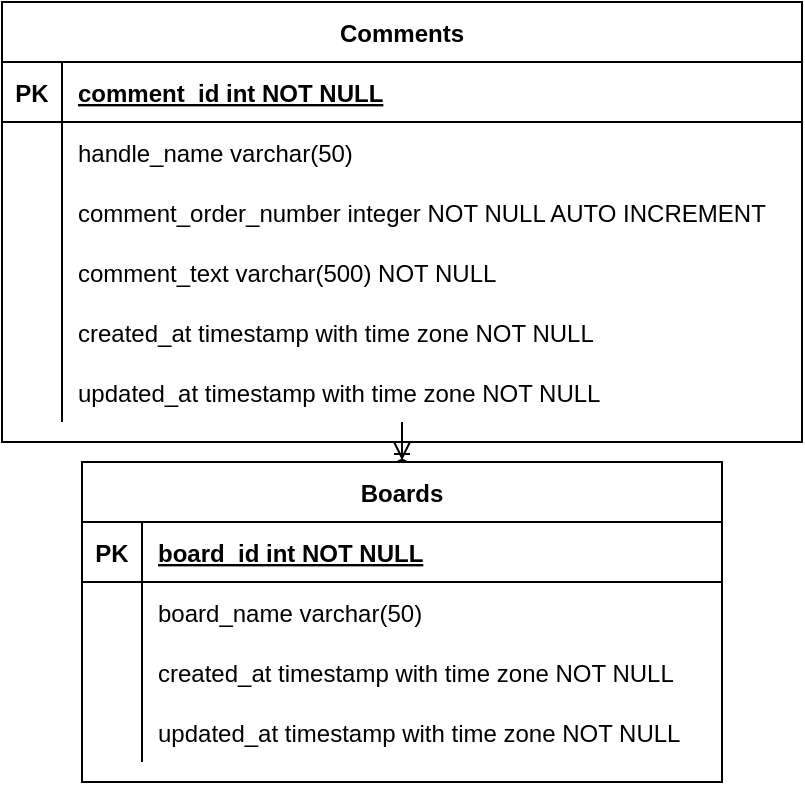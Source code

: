 <mxfile>
    <diagram id="R2lEEEUBdFMjLlhIrx00" name="Page-1">
        <mxGraphModel dx="626" dy="445" grid="1" gridSize="10" guides="1" tooltips="1" connect="1" arrows="1" fold="1" page="1" pageScale="1" pageWidth="850" pageHeight="1100" math="0" shadow="0" extFonts="Permanent Marker^https://fonts.googleapis.com/css?family=Permanent+Marker">
            <root>
                <mxCell id="0"/>
                <mxCell id="1" parent="0"/>
                <mxCell id="2Nbfj4_2pB3e8aUlFarP-18" style="edgeStyle=orthogonalEdgeStyle;rounded=0;orthogonalLoop=1;jettySize=auto;html=1;entryX=0.5;entryY=0;entryDx=0;entryDy=0;endArrow=ERone;endFill=0;startArrow=ERzeroToMany;startFill=0;" parent="1" source="ctsZYJ_Ft5Dsu8GefjpD-1" target="2Nbfj4_2pB3e8aUlFarP-1" edge="1">
                    <mxGeometry relative="1" as="geometry"/>
                </mxCell>
                <mxCell id="ctsZYJ_Ft5Dsu8GefjpD-1" value="Comments" style="shape=table;startSize=30;container=1;collapsible=1;childLayout=tableLayout;fixedRows=1;rowLines=0;fontStyle=1;align=center;resizeLast=1;" parent="1" vertex="1">
                    <mxGeometry x="80" y="200" width="400" height="220" as="geometry"/>
                </mxCell>
                <mxCell id="ctsZYJ_Ft5Dsu8GefjpD-2" value="" style="shape=partialRectangle;collapsible=0;dropTarget=0;pointerEvents=0;fillColor=none;points=[[0,0.5],[1,0.5]];portConstraint=eastwest;top=0;left=0;right=0;bottom=1;" parent="ctsZYJ_Ft5Dsu8GefjpD-1" vertex="1">
                    <mxGeometry y="30" width="400" height="30" as="geometry"/>
                </mxCell>
                <mxCell id="ctsZYJ_Ft5Dsu8GefjpD-3" value="PK" style="shape=partialRectangle;overflow=hidden;connectable=0;fillColor=none;top=0;left=0;bottom=0;right=0;fontStyle=1;" parent="ctsZYJ_Ft5Dsu8GefjpD-2" vertex="1">
                    <mxGeometry width="30" height="30" as="geometry">
                        <mxRectangle width="30" height="30" as="alternateBounds"/>
                    </mxGeometry>
                </mxCell>
                <mxCell id="ctsZYJ_Ft5Dsu8GefjpD-4" value="comment_id int NOT NULL " style="shape=partialRectangle;overflow=hidden;connectable=0;fillColor=none;top=0;left=0;bottom=0;right=0;align=left;spacingLeft=6;fontStyle=5;" parent="ctsZYJ_Ft5Dsu8GefjpD-2" vertex="1">
                    <mxGeometry x="30" width="370" height="30" as="geometry">
                        <mxRectangle width="370" height="30" as="alternateBounds"/>
                    </mxGeometry>
                </mxCell>
                <mxCell id="ctsZYJ_Ft5Dsu8GefjpD-5" value="" style="shape=partialRectangle;collapsible=0;dropTarget=0;pointerEvents=0;fillColor=none;points=[[0,0.5],[1,0.5]];portConstraint=eastwest;top=0;left=0;right=0;bottom=0;" parent="ctsZYJ_Ft5Dsu8GefjpD-1" vertex="1">
                    <mxGeometry y="60" width="400" height="30" as="geometry"/>
                </mxCell>
                <mxCell id="ctsZYJ_Ft5Dsu8GefjpD-6" value="" style="shape=partialRectangle;overflow=hidden;connectable=0;fillColor=none;top=0;left=0;bottom=0;right=0;" parent="ctsZYJ_Ft5Dsu8GefjpD-5" vertex="1">
                    <mxGeometry width="30" height="30" as="geometry">
                        <mxRectangle width="30" height="30" as="alternateBounds"/>
                    </mxGeometry>
                </mxCell>
                <mxCell id="ctsZYJ_Ft5Dsu8GefjpD-7" value="handle_name varchar(50)" style="shape=partialRectangle;overflow=hidden;connectable=0;fillColor=none;top=0;left=0;bottom=0;right=0;align=left;spacingLeft=6;" parent="ctsZYJ_Ft5Dsu8GefjpD-5" vertex="1">
                    <mxGeometry x="30" width="370" height="30" as="geometry">
                        <mxRectangle width="370" height="30" as="alternateBounds"/>
                    </mxGeometry>
                </mxCell>
                <mxCell id="ctsZYJ_Ft5Dsu8GefjpD-8" value="" style="shape=partialRectangle;collapsible=0;dropTarget=0;pointerEvents=0;fillColor=none;points=[[0,0.5],[1,0.5]];portConstraint=eastwest;top=0;left=0;right=0;bottom=0;" parent="ctsZYJ_Ft5Dsu8GefjpD-1" vertex="1">
                    <mxGeometry y="90" width="400" height="30" as="geometry"/>
                </mxCell>
                <mxCell id="ctsZYJ_Ft5Dsu8GefjpD-9" value="" style="shape=partialRectangle;overflow=hidden;connectable=0;fillColor=none;top=0;left=0;bottom=0;right=0;" parent="ctsZYJ_Ft5Dsu8GefjpD-8" vertex="1">
                    <mxGeometry width="30" height="30" as="geometry">
                        <mxRectangle width="30" height="30" as="alternateBounds"/>
                    </mxGeometry>
                </mxCell>
                <mxCell id="ctsZYJ_Ft5Dsu8GefjpD-10" value="comment_order_number integer NOT NULL AUTO INCREMENT" style="shape=partialRectangle;overflow=hidden;connectable=0;fillColor=none;top=0;left=0;bottom=0;right=0;align=left;spacingLeft=6;" parent="ctsZYJ_Ft5Dsu8GefjpD-8" vertex="1">
                    <mxGeometry x="30" width="370" height="30" as="geometry">
                        <mxRectangle width="370" height="30" as="alternateBounds"/>
                    </mxGeometry>
                </mxCell>
                <mxCell id="5" value="" style="shape=partialRectangle;collapsible=0;dropTarget=0;pointerEvents=0;fillColor=none;points=[[0,0.5],[1,0.5]];portConstraint=eastwest;top=0;left=0;right=0;bottom=0;" vertex="1" parent="ctsZYJ_Ft5Dsu8GefjpD-1">
                    <mxGeometry y="120" width="400" height="30" as="geometry"/>
                </mxCell>
                <mxCell id="6" value="" style="shape=partialRectangle;overflow=hidden;connectable=0;fillColor=none;top=0;left=0;bottom=0;right=0;" vertex="1" parent="5">
                    <mxGeometry width="30" height="30" as="geometry">
                        <mxRectangle width="30" height="30" as="alternateBounds"/>
                    </mxGeometry>
                </mxCell>
                <mxCell id="7" value="comment_text varchar(500) NOT NULL" style="shape=partialRectangle;overflow=hidden;connectable=0;fillColor=none;top=0;left=0;bottom=0;right=0;align=left;spacingLeft=6;" vertex="1" parent="5">
                    <mxGeometry x="30" width="370" height="30" as="geometry">
                        <mxRectangle width="370" height="30" as="alternateBounds"/>
                    </mxGeometry>
                </mxCell>
                <mxCell id="ctsZYJ_Ft5Dsu8GefjpD-11" value="" style="shape=partialRectangle;collapsible=0;dropTarget=0;pointerEvents=0;fillColor=none;points=[[0,0.5],[1,0.5]];portConstraint=eastwest;top=0;left=0;right=0;bottom=0;" parent="ctsZYJ_Ft5Dsu8GefjpD-1" vertex="1">
                    <mxGeometry y="150" width="400" height="30" as="geometry"/>
                </mxCell>
                <mxCell id="ctsZYJ_Ft5Dsu8GefjpD-12" value="" style="shape=partialRectangle;overflow=hidden;connectable=0;fillColor=none;top=0;left=0;bottom=0;right=0;" parent="ctsZYJ_Ft5Dsu8GefjpD-11" vertex="1">
                    <mxGeometry width="30" height="30" as="geometry">
                        <mxRectangle width="30" height="30" as="alternateBounds"/>
                    </mxGeometry>
                </mxCell>
                <mxCell id="ctsZYJ_Ft5Dsu8GefjpD-13" value="created_at timestamp with time zone NOT NULL" style="shape=partialRectangle;overflow=hidden;connectable=0;fillColor=none;top=0;left=0;bottom=0;right=0;align=left;spacingLeft=6;" parent="ctsZYJ_Ft5Dsu8GefjpD-11" vertex="1">
                    <mxGeometry x="30" width="370" height="30" as="geometry">
                        <mxRectangle width="370" height="30" as="alternateBounds"/>
                    </mxGeometry>
                </mxCell>
                <mxCell id="2" value="" style="shape=partialRectangle;collapsible=0;dropTarget=0;pointerEvents=0;fillColor=none;points=[[0,0.5],[1,0.5]];portConstraint=eastwest;top=0;left=0;right=0;bottom=0;" parent="ctsZYJ_Ft5Dsu8GefjpD-1" vertex="1">
                    <mxGeometry y="180" width="400" height="30" as="geometry"/>
                </mxCell>
                <mxCell id="3" value="" style="shape=partialRectangle;overflow=hidden;connectable=0;fillColor=none;top=0;left=0;bottom=0;right=0;" parent="2" vertex="1">
                    <mxGeometry width="30" height="30" as="geometry">
                        <mxRectangle width="30" height="30" as="alternateBounds"/>
                    </mxGeometry>
                </mxCell>
                <mxCell id="4" value="updated_at timestamp with time zone NOT NULL" style="shape=partialRectangle;overflow=hidden;connectable=0;fillColor=none;top=0;left=0;bottom=0;right=0;align=left;spacingLeft=6;" parent="2" vertex="1">
                    <mxGeometry x="30" width="370" height="30" as="geometry">
                        <mxRectangle width="370" height="30" as="alternateBounds"/>
                    </mxGeometry>
                </mxCell>
                <mxCell id="2Nbfj4_2pB3e8aUlFarP-1" value="Boards" style="shape=table;startSize=30;container=1;collapsible=1;childLayout=tableLayout;fixedRows=1;rowLines=0;fontStyle=1;align=center;resizeLast=1;" parent="1" vertex="1">
                    <mxGeometry x="120" y="430" width="320" height="160" as="geometry"/>
                </mxCell>
                <mxCell id="2Nbfj4_2pB3e8aUlFarP-2" value="" style="shape=partialRectangle;collapsible=0;dropTarget=0;pointerEvents=0;fillColor=none;points=[[0,0.5],[1,0.5]];portConstraint=eastwest;top=0;left=0;right=0;bottom=1;" parent="2Nbfj4_2pB3e8aUlFarP-1" vertex="1">
                    <mxGeometry y="30" width="320" height="30" as="geometry"/>
                </mxCell>
                <mxCell id="2Nbfj4_2pB3e8aUlFarP-3" value="PK" style="shape=partialRectangle;overflow=hidden;connectable=0;fillColor=none;top=0;left=0;bottom=0;right=0;fontStyle=1;" parent="2Nbfj4_2pB3e8aUlFarP-2" vertex="1">
                    <mxGeometry width="30" height="30" as="geometry">
                        <mxRectangle width="30" height="30" as="alternateBounds"/>
                    </mxGeometry>
                </mxCell>
                <mxCell id="2Nbfj4_2pB3e8aUlFarP-4" value="board_id int NOT NULL " style="shape=partialRectangle;overflow=hidden;connectable=0;fillColor=none;top=0;left=0;bottom=0;right=0;align=left;spacingLeft=6;fontStyle=5;" parent="2Nbfj4_2pB3e8aUlFarP-2" vertex="1">
                    <mxGeometry x="30" width="290" height="30" as="geometry">
                        <mxRectangle width="290" height="30" as="alternateBounds"/>
                    </mxGeometry>
                </mxCell>
                <mxCell id="2Nbfj4_2pB3e8aUlFarP-5" value="" style="shape=partialRectangle;collapsible=0;dropTarget=0;pointerEvents=0;fillColor=none;points=[[0,0.5],[1,0.5]];portConstraint=eastwest;top=0;left=0;right=0;bottom=0;" parent="2Nbfj4_2pB3e8aUlFarP-1" vertex="1">
                    <mxGeometry y="60" width="320" height="30" as="geometry"/>
                </mxCell>
                <mxCell id="2Nbfj4_2pB3e8aUlFarP-6" value="" style="shape=partialRectangle;overflow=hidden;connectable=0;fillColor=none;top=0;left=0;bottom=0;right=0;" parent="2Nbfj4_2pB3e8aUlFarP-5" vertex="1">
                    <mxGeometry width="30" height="30" as="geometry">
                        <mxRectangle width="30" height="30" as="alternateBounds"/>
                    </mxGeometry>
                </mxCell>
                <mxCell id="2Nbfj4_2pB3e8aUlFarP-7" value="board_name varchar(50)" style="shape=partialRectangle;overflow=hidden;connectable=0;fillColor=none;top=0;left=0;bottom=0;right=0;align=left;spacingLeft=6;" parent="2Nbfj4_2pB3e8aUlFarP-5" vertex="1">
                    <mxGeometry x="30" width="290" height="30" as="geometry">
                        <mxRectangle width="290" height="30" as="alternateBounds"/>
                    </mxGeometry>
                </mxCell>
                <mxCell id="2Nbfj4_2pB3e8aUlFarP-11" value="" style="shape=partialRectangle;collapsible=0;dropTarget=0;pointerEvents=0;fillColor=none;points=[[0,0.5],[1,0.5]];portConstraint=eastwest;top=0;left=0;right=0;bottom=0;" parent="2Nbfj4_2pB3e8aUlFarP-1" vertex="1">
                    <mxGeometry y="90" width="320" height="30" as="geometry"/>
                </mxCell>
                <mxCell id="2Nbfj4_2pB3e8aUlFarP-12" value="" style="shape=partialRectangle;overflow=hidden;connectable=0;fillColor=none;top=0;left=0;bottom=0;right=0;" parent="2Nbfj4_2pB3e8aUlFarP-11" vertex="1">
                    <mxGeometry width="30" height="30" as="geometry">
                        <mxRectangle width="30" height="30" as="alternateBounds"/>
                    </mxGeometry>
                </mxCell>
                <mxCell id="2Nbfj4_2pB3e8aUlFarP-13" value="created_at timestamp with time zone NOT NULL" style="shape=partialRectangle;overflow=hidden;connectable=0;fillColor=none;top=0;left=0;bottom=0;right=0;align=left;spacingLeft=6;" parent="2Nbfj4_2pB3e8aUlFarP-11" vertex="1">
                    <mxGeometry x="30" width="290" height="30" as="geometry">
                        <mxRectangle width="290" height="30" as="alternateBounds"/>
                    </mxGeometry>
                </mxCell>
                <mxCell id="2Nbfj4_2pB3e8aUlFarP-14" value="" style="shape=partialRectangle;collapsible=0;dropTarget=0;pointerEvents=0;fillColor=none;points=[[0,0.5],[1,0.5]];portConstraint=eastwest;top=0;left=0;right=0;bottom=0;" parent="2Nbfj4_2pB3e8aUlFarP-1" vertex="1">
                    <mxGeometry y="120" width="320" height="30" as="geometry"/>
                </mxCell>
                <mxCell id="2Nbfj4_2pB3e8aUlFarP-15" value="" style="shape=partialRectangle;overflow=hidden;connectable=0;fillColor=none;top=0;left=0;bottom=0;right=0;" parent="2Nbfj4_2pB3e8aUlFarP-14" vertex="1">
                    <mxGeometry width="30" height="30" as="geometry">
                        <mxRectangle width="30" height="30" as="alternateBounds"/>
                    </mxGeometry>
                </mxCell>
                <mxCell id="2Nbfj4_2pB3e8aUlFarP-16" value="updated_at timestamp with time zone NOT NULL" style="shape=partialRectangle;overflow=hidden;connectable=0;fillColor=none;top=0;left=0;bottom=0;right=0;align=left;spacingLeft=6;" parent="2Nbfj4_2pB3e8aUlFarP-14" vertex="1">
                    <mxGeometry x="30" width="290" height="30" as="geometry">
                        <mxRectangle width="290" height="30" as="alternateBounds"/>
                    </mxGeometry>
                </mxCell>
            </root>
        </mxGraphModel>
    </diagram>
</mxfile>